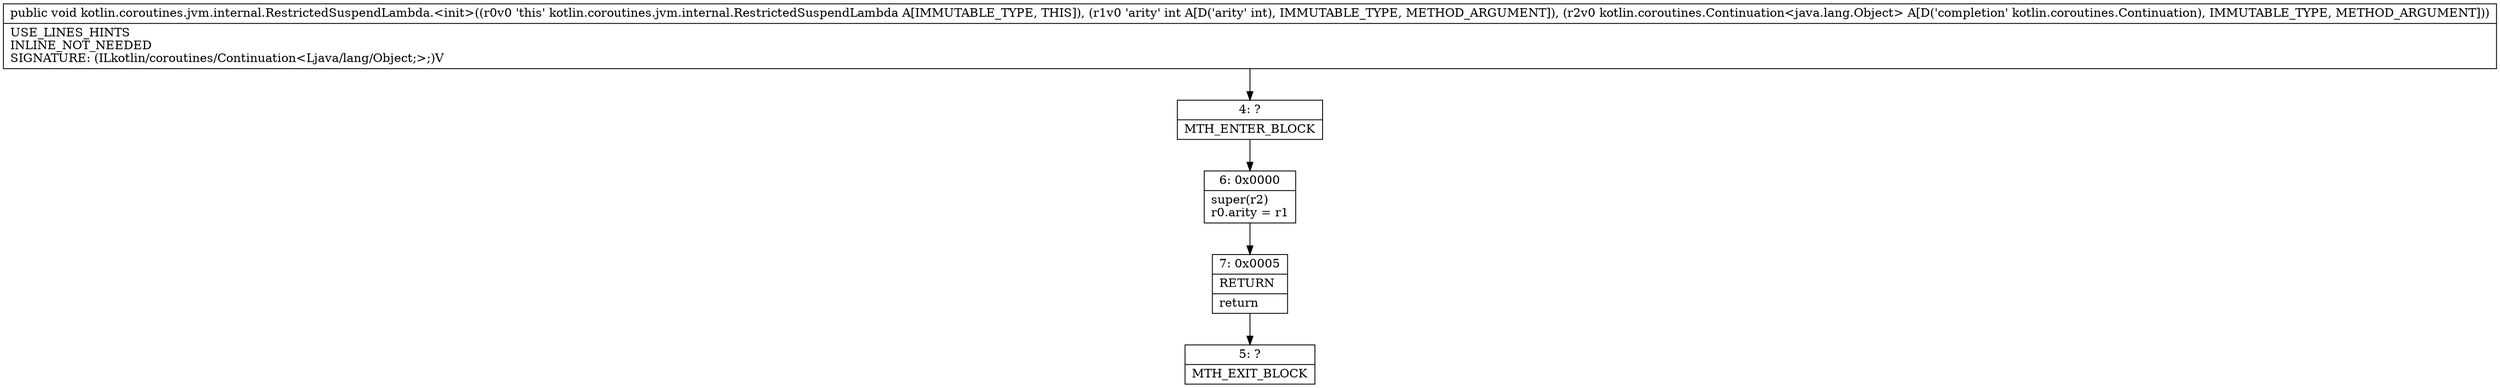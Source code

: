 digraph "CFG forkotlin.coroutines.jvm.internal.RestrictedSuspendLambda.\<init\>(ILkotlin\/coroutines\/Continuation;)V" {
Node_4 [shape=record,label="{4\:\ ?|MTH_ENTER_BLOCK\l}"];
Node_6 [shape=record,label="{6\:\ 0x0000|super(r2)\lr0.arity = r1\l}"];
Node_7 [shape=record,label="{7\:\ 0x0005|RETURN\l|return\l}"];
Node_5 [shape=record,label="{5\:\ ?|MTH_EXIT_BLOCK\l}"];
MethodNode[shape=record,label="{public void kotlin.coroutines.jvm.internal.RestrictedSuspendLambda.\<init\>((r0v0 'this' kotlin.coroutines.jvm.internal.RestrictedSuspendLambda A[IMMUTABLE_TYPE, THIS]), (r1v0 'arity' int A[D('arity' int), IMMUTABLE_TYPE, METHOD_ARGUMENT]), (r2v0 kotlin.coroutines.Continuation\<java.lang.Object\> A[D('completion' kotlin.coroutines.Continuation), IMMUTABLE_TYPE, METHOD_ARGUMENT]))  | USE_LINES_HINTS\lINLINE_NOT_NEEDED\lSIGNATURE: (ILkotlin\/coroutines\/Continuation\<Ljava\/lang\/Object;\>;)V\l}"];
MethodNode -> Node_4;Node_4 -> Node_6;
Node_6 -> Node_7;
Node_7 -> Node_5;
}

